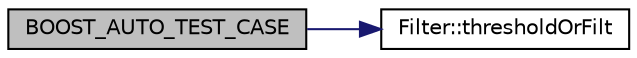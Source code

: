 digraph "BOOST_AUTO_TEST_CASE"
{
  edge [fontname="Helvetica",fontsize="10",labelfontname="Helvetica",labelfontsize="10"];
  node [fontname="Helvetica",fontsize="10",shape=record];
  rankdir="LR";
  Node0 [label="BOOST_AUTO_TEST_CASE",height=0.2,width=0.4,color="black", fillcolor="grey75", style="filled", fontcolor="black"];
  Node0 -> Node1 [color="midnightblue",fontsize="10",style="solid"];
  Node1 [label="Filter::thresholdOrFilt",height=0.2,width=0.4,color="black", fillcolor="white", style="filled",URL="$classFilter.html#a4cf317f524d27d1257dcd1defc55b60d",tooltip="Threshold and filter used for accelerometer data. "];
}
